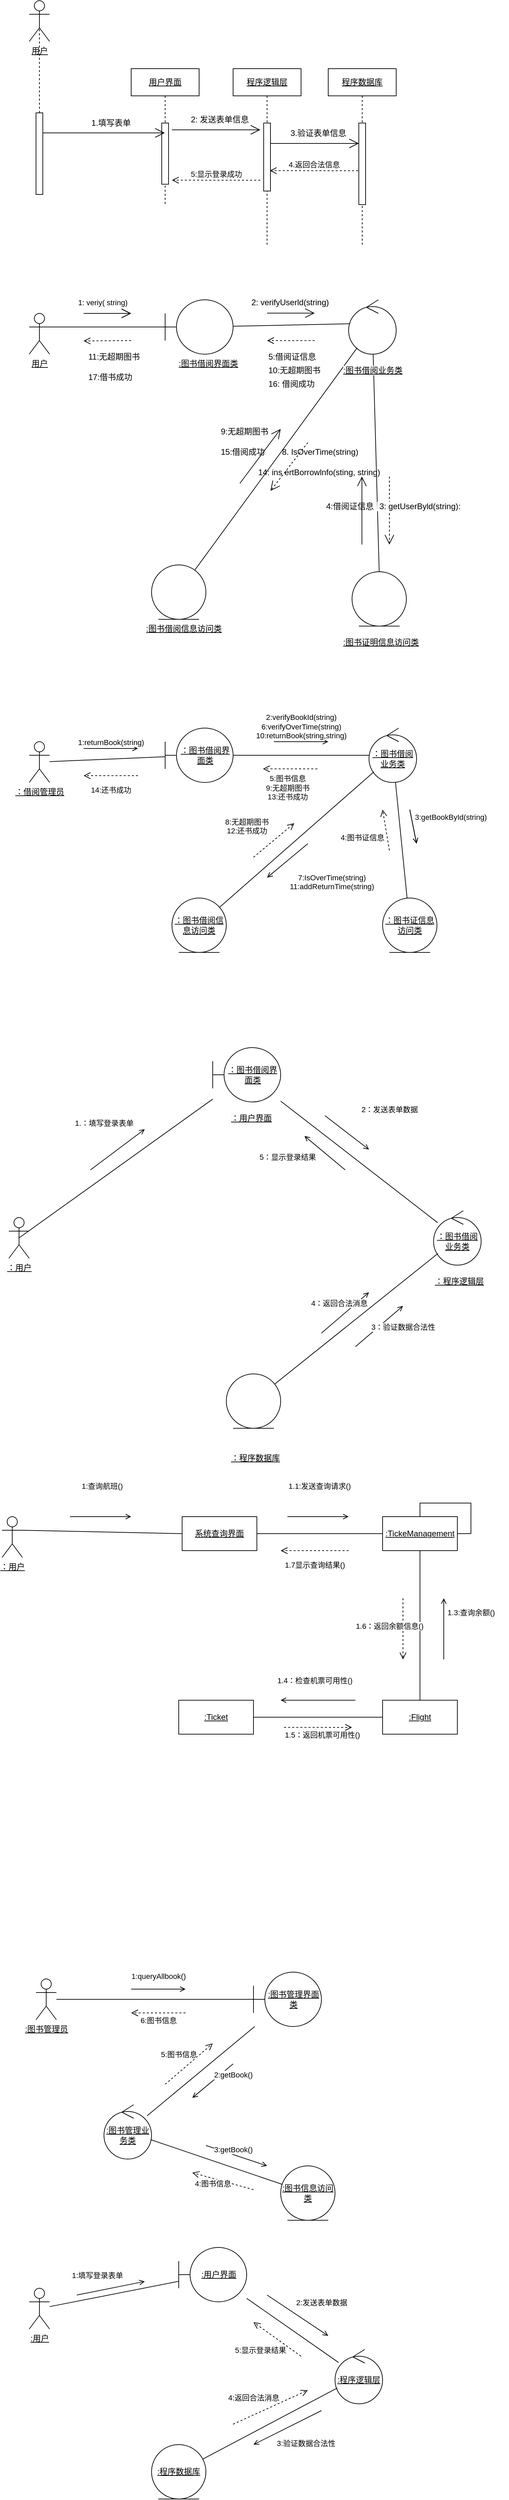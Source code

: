 <mxfile version="21.2.9" type="github">
  <diagram name="第 1 页" id="Q6D3COaA3sx65LGmH1Cn">
    <mxGraphModel dx="1687" dy="918" grid="1" gridSize="10" guides="1" tooltips="1" connect="1" arrows="1" fold="1" page="1" pageScale="1" pageWidth="827" pageHeight="1169" math="0" shadow="0">
      <root>
        <mxCell id="0" />
        <mxCell id="1" parent="0" />
        <mxCell id="qRy19qNJVnOFsWcZGTG7-17" value="&lt;u&gt;用户界面&lt;/u&gt;" style="shape=umlLifeline;perimeter=lifelinePerimeter;whiteSpace=wrap;html=1;container=0;dropTarget=0;collapsible=0;recursiveResize=0;outlineConnect=0;portConstraint=eastwest;newEdgeStyle={&quot;edgeStyle&quot;:&quot;elbowEdgeStyle&quot;,&quot;elbow&quot;:&quot;vertical&quot;,&quot;curved&quot;:0,&quot;rounded&quot;:0};" vertex="1" parent="1">
          <mxGeometry x="260" y="510" width="100" height="200" as="geometry" />
        </mxCell>
        <mxCell id="qRy19qNJVnOFsWcZGTG7-18" value="" style="html=1;points=[];perimeter=orthogonalPerimeter;outlineConnect=0;targetShapes=umlLifeline;portConstraint=eastwest;newEdgeStyle={&quot;edgeStyle&quot;:&quot;elbowEdgeStyle&quot;,&quot;elbow&quot;:&quot;vertical&quot;,&quot;curved&quot;:0,&quot;rounded&quot;:0};" vertex="1" parent="qRy19qNJVnOFsWcZGTG7-17">
          <mxGeometry x="45" y="80" width="10" height="90" as="geometry" />
        </mxCell>
        <mxCell id="qRy19qNJVnOFsWcZGTG7-20" value="&lt;u&gt;程序逻辑层&lt;/u&gt;" style="shape=umlLifeline;perimeter=lifelinePerimeter;whiteSpace=wrap;html=1;container=0;dropTarget=0;collapsible=0;recursiveResize=0;outlineConnect=0;portConstraint=eastwest;newEdgeStyle={&quot;edgeStyle&quot;:&quot;elbowEdgeStyle&quot;,&quot;elbow&quot;:&quot;vertical&quot;,&quot;curved&quot;:0,&quot;rounded&quot;:0};" vertex="1" parent="1">
          <mxGeometry x="410" y="510" width="100" height="260" as="geometry" />
        </mxCell>
        <mxCell id="qRy19qNJVnOFsWcZGTG7-21" value="" style="html=1;points=[];perimeter=orthogonalPerimeter;outlineConnect=0;targetShapes=umlLifeline;portConstraint=eastwest;newEdgeStyle={&quot;edgeStyle&quot;:&quot;elbowEdgeStyle&quot;,&quot;elbow&quot;:&quot;vertical&quot;,&quot;curved&quot;:0,&quot;rounded&quot;:0};" vertex="1" parent="qRy19qNJVnOFsWcZGTG7-20">
          <mxGeometry x="45" y="80" width="10" height="100" as="geometry" />
        </mxCell>
        <mxCell id="qRy19qNJVnOFsWcZGTG7-22" value="&lt;u&gt;程序数据库&lt;/u&gt;" style="shape=umlLifeline;perimeter=lifelinePerimeter;whiteSpace=wrap;html=1;container=0;dropTarget=0;collapsible=0;recursiveResize=0;outlineConnect=0;portConstraint=eastwest;newEdgeStyle={&quot;edgeStyle&quot;:&quot;elbowEdgeStyle&quot;,&quot;elbow&quot;:&quot;vertical&quot;,&quot;curved&quot;:0,&quot;rounded&quot;:0};" vertex="1" parent="1">
          <mxGeometry x="550" y="510" width="100" height="260" as="geometry" />
        </mxCell>
        <mxCell id="qRy19qNJVnOFsWcZGTG7-23" value="" style="html=1;points=[];perimeter=orthogonalPerimeter;outlineConnect=0;targetShapes=umlLifeline;portConstraint=eastwest;newEdgeStyle={&quot;edgeStyle&quot;:&quot;elbowEdgeStyle&quot;,&quot;elbow&quot;:&quot;vertical&quot;,&quot;curved&quot;:0,&quot;rounded&quot;:0};" vertex="1" parent="qRy19qNJVnOFsWcZGTG7-22">
          <mxGeometry x="45" y="80" width="10" height="120" as="geometry" />
        </mxCell>
        <mxCell id="qRy19qNJVnOFsWcZGTG7-24" value="" style="endArrow=open;endFill=1;endSize=12;html=1;rounded=0;" edge="1" parent="1">
          <mxGeometry width="160" relative="1" as="geometry">
            <mxPoint x="320" y="600" as="sourcePoint" />
            <mxPoint x="450" y="600" as="targetPoint" />
          </mxGeometry>
        </mxCell>
        <mxCell id="qRy19qNJVnOFsWcZGTG7-25" value="5:显示登录成功" style="html=1;verticalAlign=bottom;endArrow=open;dashed=1;endSize=8;edgeStyle=elbowEdgeStyle;elbow=vertical;curved=0;rounded=0;" edge="1" parent="1">
          <mxGeometry x="0.006" relative="1" as="geometry">
            <mxPoint x="450" y="674.17" as="sourcePoint" />
            <mxPoint x="320" y="674.26" as="targetPoint" />
            <mxPoint as="offset" />
          </mxGeometry>
        </mxCell>
        <mxCell id="qRy19qNJVnOFsWcZGTG7-26" value="4.返回合法信息" style="html=1;verticalAlign=bottom;endArrow=open;dashed=1;endSize=8;edgeStyle=elbowEdgeStyle;elbow=vertical;curved=0;rounded=0;" edge="1" parent="1">
          <mxGeometry relative="1" as="geometry">
            <mxPoint x="594" y="660.17" as="sourcePoint" />
            <mxPoint x="464" y="660.17" as="targetPoint" />
          </mxGeometry>
        </mxCell>
        <mxCell id="qRy19qNJVnOFsWcZGTG7-27" value="&lt;u style=&quot;border-color: var(--border-color);&quot;&gt;用户&lt;/u&gt;" style="shape=umlActor;verticalLabelPosition=bottom;verticalAlign=top;html=1;outlineConnect=0;" vertex="1" parent="1">
          <mxGeometry x="110" y="410" width="30" height="60" as="geometry" />
        </mxCell>
        <mxCell id="qRy19qNJVnOFsWcZGTG7-28" value="2: 发送表单信息" style="text;html=1;align=center;verticalAlign=middle;resizable=0;points=[];autosize=1;strokeColor=none;fillColor=none;" vertex="1" parent="1">
          <mxGeometry x="335" y="570" width="110" height="30" as="geometry" />
        </mxCell>
        <mxCell id="qRy19qNJVnOFsWcZGTG7-29" value="" style="endArrow=open;endFill=1;endSize=12;html=1;rounded=0;" edge="1" parent="1">
          <mxGeometry width="160" relative="1" as="geometry">
            <mxPoint x="465" y="620" as="sourcePoint" />
            <mxPoint x="595" y="620" as="targetPoint" />
          </mxGeometry>
        </mxCell>
        <mxCell id="qRy19qNJVnOFsWcZGTG7-30" value="3.验证表单信息" style="text;html=1;align=center;verticalAlign=middle;resizable=0;points=[];autosize=1;strokeColor=none;fillColor=none;" vertex="1" parent="1">
          <mxGeometry x="480" y="590" width="110" height="30" as="geometry" />
        </mxCell>
        <mxCell id="qRy19qNJVnOFsWcZGTG7-31" value="" style="html=1;points=[];perimeter=orthogonalPerimeter;outlineConnect=0;targetShapes=umlLifeline;portConstraint=eastwest;newEdgeStyle={&quot;edgeStyle&quot;:&quot;elbowEdgeStyle&quot;,&quot;elbow&quot;:&quot;vertical&quot;,&quot;curved&quot;:0,&quot;rounded&quot;:0};" vertex="1" parent="1">
          <mxGeometry x="120" y="575" width="10" height="120" as="geometry" />
        </mxCell>
        <mxCell id="qRy19qNJVnOFsWcZGTG7-32" value="" style="endArrow=none;dashed=1;html=1;rounded=0;entryX=0.5;entryY=0.5;entryDx=0;entryDy=0;entryPerimeter=0;" edge="1" parent="1" source="qRy19qNJVnOFsWcZGTG7-31" target="qRy19qNJVnOFsWcZGTG7-27">
          <mxGeometry width="50" height="50" relative="1" as="geometry">
            <mxPoint x="90" y="570" as="sourcePoint" />
            <mxPoint x="140" y="520" as="targetPoint" />
          </mxGeometry>
        </mxCell>
        <mxCell id="qRy19qNJVnOFsWcZGTG7-33" value="" style="endArrow=open;endFill=1;endSize=12;html=1;rounded=0;" edge="1" parent="1" target="qRy19qNJVnOFsWcZGTG7-17">
          <mxGeometry width="160" relative="1" as="geometry">
            <mxPoint x="130" y="604.5" as="sourcePoint" />
            <mxPoint x="260" y="604.5" as="targetPoint" />
          </mxGeometry>
        </mxCell>
        <mxCell id="qRy19qNJVnOFsWcZGTG7-34" value="1.填写表单" style="text;html=1;align=center;verticalAlign=middle;resizable=0;points=[];autosize=1;strokeColor=none;fillColor=none;" vertex="1" parent="1">
          <mxGeometry x="190" y="575" width="80" height="30" as="geometry" />
        </mxCell>
        <mxCell id="qRy19qNJVnOFsWcZGTG7-52" value="" style="shape=umlBoundary;whiteSpace=wrap;html=1;" vertex="1" parent="1">
          <mxGeometry x="310" y="850" width="100" height="80" as="geometry" />
        </mxCell>
        <mxCell id="qRy19qNJVnOFsWcZGTG7-56" value="&lt;u style=&quot;border-color: var(--border-color);&quot;&gt;用户&lt;/u&gt;" style="shape=umlActor;verticalLabelPosition=bottom;verticalAlign=top;html=1;outlineConnect=0;" vertex="1" parent="1">
          <mxGeometry x="110" y="870" width="30" height="60" as="geometry" />
        </mxCell>
        <mxCell id="qRy19qNJVnOFsWcZGTG7-57" value="" style="ellipse;shape=umlControl;whiteSpace=wrap;html=1;" vertex="1" parent="1">
          <mxGeometry x="580" y="850" width="70" height="80" as="geometry" />
        </mxCell>
        <mxCell id="qRy19qNJVnOFsWcZGTG7-58" value="" style="ellipse;shape=umlEntity;whiteSpace=wrap;html=1;" vertex="1" parent="1">
          <mxGeometry x="585" y="1250" width="80" height="80" as="geometry" />
        </mxCell>
        <mxCell id="qRy19qNJVnOFsWcZGTG7-59" value="" style="ellipse;shape=umlEntity;whiteSpace=wrap;html=1;" vertex="1" parent="1">
          <mxGeometry x="290" y="1240" width="80" height="80" as="geometry" />
        </mxCell>
        <mxCell id="qRy19qNJVnOFsWcZGTG7-60" value="" style="endArrow=none;html=1;rounded=0;fontFamily=Helvetica;fontSize=12;fontColor=default;" edge="1" parent="1" source="qRy19qNJVnOFsWcZGTG7-59" target="qRy19qNJVnOFsWcZGTG7-57">
          <mxGeometry width="50" height="50" relative="1" as="geometry">
            <mxPoint x="250" y="1260" as="sourcePoint" />
            <mxPoint x="300" y="1210" as="targetPoint" />
          </mxGeometry>
        </mxCell>
        <mxCell id="qRy19qNJVnOFsWcZGTG7-61" value="" style="endArrow=none;html=1;rounded=0;fontFamily=Helvetica;fontSize=12;fontColor=default;exitX=0.5;exitY=0;exitDx=0;exitDy=0;" edge="1" parent="1" source="qRy19qNJVnOFsWcZGTG7-58" target="qRy19qNJVnOFsWcZGTG7-57">
          <mxGeometry width="50" height="50" relative="1" as="geometry">
            <mxPoint x="224" y="1458" as="sourcePoint" />
            <mxPoint x="603" y="941" as="targetPoint" />
          </mxGeometry>
        </mxCell>
        <mxCell id="qRy19qNJVnOFsWcZGTG7-62" value="" style="endArrow=none;html=1;rounded=0;fontFamily=Helvetica;fontSize=12;fontColor=default;entryX=0.029;entryY=0.441;entryDx=0;entryDy=0;entryPerimeter=0;" edge="1" parent="1" source="qRy19qNJVnOFsWcZGTG7-52" target="qRy19qNJVnOFsWcZGTG7-57">
          <mxGeometry width="50" height="50" relative="1" as="geometry">
            <mxPoint x="640" y="1450" as="sourcePoint" />
            <mxPoint x="626" y="950" as="targetPoint" />
          </mxGeometry>
        </mxCell>
        <mxCell id="qRy19qNJVnOFsWcZGTG7-63" value="" style="endArrow=none;html=1;rounded=0;fontFamily=Helvetica;fontSize=12;fontColor=default;entryX=1;entryY=0.333;entryDx=0;entryDy=0;entryPerimeter=0;" edge="1" parent="1" source="qRy19qNJVnOFsWcZGTG7-52" target="qRy19qNJVnOFsWcZGTG7-56">
          <mxGeometry width="50" height="50" relative="1" as="geometry">
            <mxPoint x="280" y="900" as="sourcePoint" />
            <mxPoint x="592" y="905" as="targetPoint" />
          </mxGeometry>
        </mxCell>
        <mxCell id="qRy19qNJVnOFsWcZGTG7-65" value="" style="endArrow=open;endFill=1;endSize=12;html=1;rounded=0;" edge="1" parent="1">
          <mxGeometry width="160" relative="1" as="geometry">
            <mxPoint x="190" y="870" as="sourcePoint" />
            <mxPoint x="260" y="870" as="targetPoint" />
          </mxGeometry>
        </mxCell>
        <mxCell id="qRy19qNJVnOFsWcZGTG7-66" value="" style="html=1;verticalAlign=bottom;endArrow=open;dashed=1;endSize=8;edgeStyle=elbowEdgeStyle;elbow=vertical;curved=0;rounded=0;" edge="1" parent="1">
          <mxGeometry x="0.307" y="-9" relative="1" as="geometry">
            <mxPoint x="260" y="910" as="sourcePoint" />
            <mxPoint x="190" y="910.83" as="targetPoint" />
            <mxPoint as="offset" />
          </mxGeometry>
        </mxCell>
        <mxCell id="qRy19qNJVnOFsWcZGTG7-67" value="" style="endArrow=open;endFill=1;endSize=12;html=1;rounded=0;" edge="1" parent="1">
          <mxGeometry width="160" relative="1" as="geometry">
            <mxPoint x="190" y="870" as="sourcePoint" />
            <mxPoint x="260" y="870" as="targetPoint" />
          </mxGeometry>
        </mxCell>
        <mxCell id="qRy19qNJVnOFsWcZGTG7-68" value="" style="html=1;verticalAlign=bottom;endArrow=open;dashed=1;endSize=8;edgeStyle=elbowEdgeStyle;elbow=vertical;curved=0;rounded=0;" edge="1" parent="1">
          <mxGeometry x="0.307" y="-9" relative="1" as="geometry">
            <mxPoint x="530" y="910" as="sourcePoint" />
            <mxPoint x="460" y="910.41" as="targetPoint" />
            <mxPoint as="offset" />
          </mxGeometry>
        </mxCell>
        <mxCell id="qRy19qNJVnOFsWcZGTG7-69" value="" style="endArrow=open;endFill=1;endSize=12;html=1;rounded=0;" edge="1" parent="1">
          <mxGeometry width="160" relative="1" as="geometry">
            <mxPoint x="460" y="869.58" as="sourcePoint" />
            <mxPoint x="530" y="869.58" as="targetPoint" />
          </mxGeometry>
        </mxCell>
        <mxCell id="qRy19qNJVnOFsWcZGTG7-71" value="" style="endArrow=open;endFill=1;endSize=12;html=1;rounded=0;" edge="1" parent="1">
          <mxGeometry width="160" relative="1" as="geometry">
            <mxPoint x="420" y="1120" as="sourcePoint" />
            <mxPoint x="480" y="1040" as="targetPoint" />
          </mxGeometry>
        </mxCell>
        <mxCell id="qRy19qNJVnOFsWcZGTG7-73" value="" style="endArrow=open;endSize=12;dashed=1;html=1;rounded=0;fontFamily=Helvetica;fontSize=12;fontColor=default;" edge="1" parent="1">
          <mxGeometry width="160" relative="1" as="geometry">
            <mxPoint x="520" y="1060" as="sourcePoint" />
            <mxPoint x="465" y="1131" as="targetPoint" />
          </mxGeometry>
        </mxCell>
        <mxCell id="qRy19qNJVnOFsWcZGTG7-74" value="" style="endArrow=open;endFill=1;endSize=12;html=1;rounded=0;" edge="1" parent="1">
          <mxGeometry width="160" relative="1" as="geometry">
            <mxPoint x="599.58" y="1210" as="sourcePoint" />
            <mxPoint x="599.58" y="1110" as="targetPoint" />
          </mxGeometry>
        </mxCell>
        <mxCell id="qRy19qNJVnOFsWcZGTG7-75" value="" style="endArrow=open;endSize=12;dashed=1;html=1;rounded=0;fontFamily=Helvetica;fontSize=12;fontColor=default;" edge="1" parent="1">
          <mxGeometry width="160" relative="1" as="geometry">
            <mxPoint x="640" y="1110" as="sourcePoint" />
            <mxPoint x="640" y="1210" as="targetPoint" />
          </mxGeometry>
        </mxCell>
        <mxCell id="qRy19qNJVnOFsWcZGTG7-76" value="&lt;u style=&quot;border-color: var(--border-color); text-align: center;&quot;&gt;:图书借阅界面类&lt;/u&gt;" style="text;whiteSpace=wrap;html=1;fontSize=12;fontFamily=Helvetica;fontColor=default;" vertex="1" parent="1">
          <mxGeometry x="328" y="930" width="92" height="40" as="geometry" />
        </mxCell>
        <mxCell id="qRy19qNJVnOFsWcZGTG7-77" value="&lt;u style=&quot;border-color: var(--border-color); color: rgb(0, 0, 0); font-family: Helvetica; font-size: 12px; font-style: normal; font-variant-ligatures: normal; font-variant-caps: normal; font-weight: 400; letter-spacing: normal; orphans: 2; text-align: center; text-indent: 0px; text-transform: none; widows: 2; word-spacing: 0px; -webkit-text-stroke-width: 0px; background-color: rgb(251, 251, 251);&quot;&gt;:图书借阅业务类&lt;/u&gt;" style="text;whiteSpace=wrap;html=1;fontSize=12;fontFamily=Helvetica;fontColor=default;" vertex="1" parent="1">
          <mxGeometry x="570" y="940" width="90" height="40" as="geometry" />
        </mxCell>
        <mxCell id="qRy19qNJVnOFsWcZGTG7-78" value="&lt;u style=&quot;border-color: var(--border-color); color: rgb(0, 0, 0); font-family: Helvetica; font-size: 12px; font-style: normal; font-variant-ligatures: normal; font-variant-caps: normal; font-weight: 400; letter-spacing: normal; orphans: 2; text-align: center; text-indent: 0px; text-transform: none; widows: 2; word-spacing: 0px; -webkit-text-stroke-width: 0px; background-color: rgb(251, 251, 251);&quot;&gt;:图书借阅信息访问类&lt;/u&gt;" style="text;whiteSpace=wrap;html=1;fontSize=12;fontFamily=Helvetica;fontColor=default;" vertex="1" parent="1">
          <mxGeometry x="280" y="1320" width="120" height="40" as="geometry" />
        </mxCell>
        <mxCell id="qRy19qNJVnOFsWcZGTG7-79" value="&lt;u style=&quot;border-color: var(--border-color); color: rgb(0, 0, 0); font-family: Helvetica; font-size: 12px; font-style: normal; font-variant-ligatures: normal; font-variant-caps: normal; font-weight: 400; letter-spacing: normal; orphans: 2; text-align: center; text-indent: 0px; text-transform: none; widows: 2; word-spacing: 0px; -webkit-text-stroke-width: 0px; background-color: rgb(251, 251, 251);&quot;&gt;:图书证明信息访问类&lt;/u&gt;" style="text;whiteSpace=wrap;html=1;fontSize=12;fontFamily=Helvetica;fontColor=default;" vertex="1" parent="1">
          <mxGeometry x="570" y="1340" width="120" height="40" as="geometry" />
        </mxCell>
        <mxCell id="qRy19qNJVnOFsWcZGTG7-80" value="&lt;span style=&quot;color: rgb(0, 0, 0); font-family: Helvetica; font-size: 11px; font-style: normal; font-variant-ligatures: normal; font-variant-caps: normal; font-weight: 400; letter-spacing: normal; orphans: 2; text-align: center; text-indent: 0px; text-transform: none; widows: 2; word-spacing: 0px; -webkit-text-stroke-width: 0px; background-color: rgb(255, 255, 255); text-decoration-thickness: initial; text-decoration-style: initial; text-decoration-color: initial; float: none; display: inline !important;&quot;&gt;1: veriy( string)&lt;/span&gt;" style="text;whiteSpace=wrap;html=1;fontSize=12;fontFamily=Helvetica;fontColor=default;" vertex="1" parent="1">
          <mxGeometry x="180" y="840" width="110" height="40" as="geometry" />
        </mxCell>
        <mxCell id="qRy19qNJVnOFsWcZGTG7-81" value="&lt;span style=&quot;color: rgb(0, 0, 0); font-family: Helvetica; font-size: 12px; font-style: normal; font-variant-ligatures: normal; font-variant-caps: normal; font-weight: 400; letter-spacing: normal; orphans: 2; text-align: center; text-indent: 0px; text-transform: none; widows: 2; word-spacing: 0px; -webkit-text-stroke-width: 0px; background-color: rgb(251, 251, 251); text-decoration-thickness: initial; text-decoration-style: initial; text-decoration-color: initial; float: none; display: inline !important;&quot;&gt;2: verifyUserld(string)&amp;nbsp;&lt;/span&gt;" style="text;whiteSpace=wrap;html=1;fontSize=12;fontFamily=Helvetica;fontColor=default;" vertex="1" parent="1">
          <mxGeometry x="435" y="840" width="150" height="40" as="geometry" />
        </mxCell>
        <mxCell id="qRy19qNJVnOFsWcZGTG7-82" value="&lt;span style=&quot;color: rgb(0, 0, 0); font-family: Helvetica; font-size: 12px; font-style: normal; font-variant-ligatures: normal; font-variant-caps: normal; font-weight: 400; letter-spacing: normal; orphans: 2; text-align: center; text-indent: 0px; text-transform: none; widows: 2; word-spacing: 0px; -webkit-text-stroke-width: 0px; background-color: rgb(251, 251, 251); text-decoration-thickness: initial; text-decoration-style: initial; text-decoration-color: initial; float: none; display: inline !important;&quot;&gt;&amp;nbsp;3: getUserByld(string):&lt;/span&gt;" style="text;whiteSpace=wrap;html=1;fontSize=12;fontFamily=Helvetica;fontColor=default;" vertex="1" parent="1">
          <mxGeometry x="620" y="1140" width="160" height="40" as="geometry" />
        </mxCell>
        <mxCell id="qRy19qNJVnOFsWcZGTG7-83" value="4:借阅证信息" style="text;whiteSpace=wrap;html=1;fontSize=12;fontFamily=Helvetica;fontColor=default;" vertex="1" parent="1">
          <mxGeometry x="545" y="1140" width="160" height="40" as="geometry" />
        </mxCell>
        <mxCell id="qRy19qNJVnOFsWcZGTG7-84" value="5:借阅证信息" style="text;whiteSpace=wrap;html=1;fontSize=12;fontFamily=Helvetica;fontColor=default;" vertex="1" parent="1">
          <mxGeometry x="460" y="920" width="80" height="40" as="geometry" />
        </mxCell>
        <mxCell id="qRy19qNJVnOFsWcZGTG7-85" value="11:无超期图书" style="text;whiteSpace=wrap;html=1;fontSize=12;fontFamily=Helvetica;fontColor=default;" vertex="1" parent="1">
          <mxGeometry x="195" y="920" width="80" height="40" as="geometry" />
        </mxCell>
        <mxCell id="qRy19qNJVnOFsWcZGTG7-86" value="17:借书成功" style="text;whiteSpace=wrap;html=1;fontSize=12;fontFamily=Helvetica;fontColor=default;" vertex="1" parent="1">
          <mxGeometry x="195" y="950" width="80" height="40" as="geometry" />
        </mxCell>
        <mxCell id="qRy19qNJVnOFsWcZGTG7-87" value="10:无超期图书" style="text;whiteSpace=wrap;html=1;fontSize=12;fontFamily=Helvetica;fontColor=default;" vertex="1" parent="1">
          <mxGeometry x="460" y="940" width="80" height="40" as="geometry" />
        </mxCell>
        <mxCell id="qRy19qNJVnOFsWcZGTG7-88" value="16: 借阅成功" style="text;whiteSpace=wrap;html=1;fontSize=12;fontFamily=Helvetica;fontColor=default;" vertex="1" parent="1">
          <mxGeometry x="460" y="960" width="80" height="40" as="geometry" />
        </mxCell>
        <mxCell id="qRy19qNJVnOFsWcZGTG7-89" value="15:借阅成功" style="text;whiteSpace=wrap;html=1;fontSize=12;fontFamily=Helvetica;fontColor=default;" vertex="1" parent="1">
          <mxGeometry x="390" y="1060" width="80" height="40" as="geometry" />
        </mxCell>
        <mxCell id="qRy19qNJVnOFsWcZGTG7-90" value="9:无超期图书" style="text;whiteSpace=wrap;html=1;fontSize=12;fontFamily=Helvetica;fontColor=default;" vertex="1" parent="1">
          <mxGeometry x="390" y="1030" width="80" height="40" as="geometry" />
        </mxCell>
        <mxCell id="qRy19qNJVnOFsWcZGTG7-91" value="8. IsOverTime(string)" style="text;whiteSpace=wrap;html=1;fontSize=12;fontFamily=Helvetica;fontColor=default;" vertex="1" parent="1">
          <mxGeometry x="480" y="1060" width="120" height="40" as="geometry" />
        </mxCell>
        <mxCell id="qRy19qNJVnOFsWcZGTG7-92" value="14: ins ertBorrowlnfo(sting, string)" style="text;whiteSpace=wrap;html=1;fontSize=12;fontFamily=Helvetica;fontColor=default;" vertex="1" parent="1">
          <mxGeometry x="445" y="1090" width="200" height="40" as="geometry" />
        </mxCell>
        <mxCell id="qRy19qNJVnOFsWcZGTG7-94" style="rounded=0;orthogonalLoop=1;jettySize=auto;html=1;endArrow=none;endFill=0;" edge="1" parent="1" source="qRy19qNJVnOFsWcZGTG7-95" target="qRy19qNJVnOFsWcZGTG7-96">
          <mxGeometry relative="1" as="geometry" />
        </mxCell>
        <mxCell id="qRy19qNJVnOFsWcZGTG7-95" value="&lt;u&gt;：借阅管理员&lt;/u&gt;" style="shape=umlActor;verticalLabelPosition=bottom;verticalAlign=top;html=1;" vertex="1" parent="1">
          <mxGeometry x="110" y="1500" width="30" height="60" as="geometry" />
        </mxCell>
        <mxCell id="qRy19qNJVnOFsWcZGTG7-96" value="&lt;u&gt;：图书借阅界面类&lt;/u&gt;" style="shape=umlBoundary;whiteSpace=wrap;html=1;" vertex="1" parent="1">
          <mxGeometry x="310" y="1480" width="100" height="80" as="geometry" />
        </mxCell>
        <mxCell id="qRy19qNJVnOFsWcZGTG7-97" value="&lt;u&gt;：图书借阅业务类&lt;/u&gt;" style="ellipse;shape=umlControl;whiteSpace=wrap;html=1;" vertex="1" parent="1">
          <mxGeometry x="610" y="1480" width="70" height="80" as="geometry" />
        </mxCell>
        <mxCell id="qRy19qNJVnOFsWcZGTG7-98" value="&lt;u&gt;：图书证信息访问类&lt;/u&gt;" style="ellipse;shape=umlEntity;whiteSpace=wrap;html=1;" vertex="1" parent="1">
          <mxGeometry x="630" y="1730" width="80" height="80" as="geometry" />
        </mxCell>
        <mxCell id="qRy19qNJVnOFsWcZGTG7-99" value="&lt;u&gt;：图书借阅信息访问类&lt;/u&gt;" style="ellipse;shape=umlEntity;whiteSpace=wrap;html=1;" vertex="1" parent="1">
          <mxGeometry x="320" y="1730" width="80" height="80" as="geometry" />
        </mxCell>
        <mxCell id="qRy19qNJVnOFsWcZGTG7-100" style="rounded=0;orthogonalLoop=1;jettySize=auto;html=1;endArrow=none;endFill=0;" edge="1" parent="1" source="qRy19qNJVnOFsWcZGTG7-96" target="qRy19qNJVnOFsWcZGTG7-97">
          <mxGeometry relative="1" as="geometry">
            <mxPoint x="150" y="1521" as="sourcePoint" />
            <mxPoint x="320" y="1528" as="targetPoint" />
          </mxGeometry>
        </mxCell>
        <mxCell id="qRy19qNJVnOFsWcZGTG7-101" style="rounded=0;orthogonalLoop=1;jettySize=auto;html=1;endArrow=none;endFill=0;" edge="1" parent="1" source="qRy19qNJVnOFsWcZGTG7-99" target="qRy19qNJVnOFsWcZGTG7-97">
          <mxGeometry relative="1" as="geometry">
            <mxPoint x="160" y="1531" as="sourcePoint" />
            <mxPoint x="330" y="1538" as="targetPoint" />
          </mxGeometry>
        </mxCell>
        <mxCell id="qRy19qNJVnOFsWcZGTG7-102" style="rounded=0;orthogonalLoop=1;jettySize=auto;html=1;endArrow=none;endFill=0;" edge="1" parent="1" source="qRy19qNJVnOFsWcZGTG7-98" target="qRy19qNJVnOFsWcZGTG7-97">
          <mxGeometry relative="1" as="geometry">
            <mxPoint x="170" y="1541" as="sourcePoint" />
            <mxPoint x="340" y="1548" as="targetPoint" />
          </mxGeometry>
        </mxCell>
        <mxCell id="qRy19qNJVnOFsWcZGTG7-103" value="1:returnBook(string)" style="html=1;verticalAlign=bottom;endArrow=open;edgeStyle=elbowEdgeStyle;elbow=vertical;curved=0;rounded=0;endFill=0;" edge="1" parent="1">
          <mxGeometry width="80" relative="1" as="geometry">
            <mxPoint x="190" y="1510" as="sourcePoint" />
            <mxPoint x="270" y="1510" as="targetPoint" />
          </mxGeometry>
        </mxCell>
        <mxCell id="qRy19qNJVnOFsWcZGTG7-104" value="14:还书成功" style="html=1;verticalAlign=bottom;endArrow=open;dashed=1;endSize=8;edgeStyle=elbowEdgeStyle;elbow=vertical;curved=0;rounded=0;" edge="1" parent="1">
          <mxGeometry y="30" relative="1" as="geometry">
            <mxPoint x="270" y="1550" as="sourcePoint" />
            <mxPoint x="190" y="1550" as="targetPoint" />
            <mxPoint as="offset" />
          </mxGeometry>
        </mxCell>
        <mxCell id="qRy19qNJVnOFsWcZGTG7-105" value="2:verifyBookId(string)&lt;br&gt;6:verifyOverTime(string)&lt;br&gt;10:returnBook(string,string)" style="html=1;verticalAlign=bottom;endArrow=open;edgeStyle=elbowEdgeStyle;elbow=vertical;curved=0;rounded=0;endFill=0;" edge="1" parent="1">
          <mxGeometry width="80" relative="1" as="geometry">
            <mxPoint x="470" y="1500" as="sourcePoint" />
            <mxPoint x="550" y="1500" as="targetPoint" />
          </mxGeometry>
        </mxCell>
        <mxCell id="qRy19qNJVnOFsWcZGTG7-106" value="5:图书信息&lt;br&gt;9:无超期图书&lt;br&gt;13:还书成功" style="html=1;verticalAlign=bottom;endArrow=open;dashed=1;endSize=8;edgeStyle=elbowEdgeStyle;elbow=vertical;curved=0;rounded=0;" edge="1" parent="1">
          <mxGeometry x="0.099" y="50" relative="1" as="geometry">
            <mxPoint x="534" y="1540" as="sourcePoint" />
            <mxPoint x="454" y="1540" as="targetPoint" />
            <mxPoint as="offset" />
          </mxGeometry>
        </mxCell>
        <mxCell id="qRy19qNJVnOFsWcZGTG7-107" value="3:getBookById(string)" style="html=1;verticalAlign=bottom;endArrow=open;elbow=vertical;rounded=0;endFill=0;" edge="1" parent="1">
          <mxGeometry x="0.231" y="55" width="80" relative="1" as="geometry">
            <mxPoint x="670" y="1600" as="sourcePoint" />
            <mxPoint x="680" y="1650" as="targetPoint" />
            <mxPoint as="offset" />
          </mxGeometry>
        </mxCell>
        <mxCell id="qRy19qNJVnOFsWcZGTG7-108" value="4:图书证信息" style="html=1;verticalAlign=bottom;endArrow=open;dashed=1;endSize=8;elbow=vertical;rounded=0;" edge="1" parent="1">
          <mxGeometry x="-0.46" y="38" relative="1" as="geometry">
            <mxPoint x="640" y="1660" as="sourcePoint" />
            <mxPoint x="630" y="1600" as="targetPoint" />
            <mxPoint as="offset" />
          </mxGeometry>
        </mxCell>
        <mxCell id="qRy19qNJVnOFsWcZGTG7-109" value="7:IsOverTime(string)&lt;br&gt;11:addReturnTime(string)" style="html=1;verticalAlign=bottom;endArrow=open;elbow=vertical;rounded=0;endFill=0;" edge="1" parent="1">
          <mxGeometry x="-0.5" y="78" width="80" relative="1" as="geometry">
            <mxPoint x="520" y="1650" as="sourcePoint" />
            <mxPoint x="460" y="1700" as="targetPoint" />
            <mxPoint as="offset" />
          </mxGeometry>
        </mxCell>
        <mxCell id="qRy19qNJVnOFsWcZGTG7-110" value="8:无超期图书&lt;br&gt;12:还书成功" style="html=1;verticalAlign=bottom;endArrow=open;dashed=1;endSize=8;elbow=vertical;rounded=0;" edge="1" parent="1">
          <mxGeometry x="-0.705" y="29" relative="1" as="geometry">
            <mxPoint x="440" y="1670" as="sourcePoint" />
            <mxPoint x="500" y="1620" as="targetPoint" />
            <mxPoint as="offset" />
          </mxGeometry>
        </mxCell>
        <mxCell id="qRy19qNJVnOFsWcZGTG7-111" value="&lt;u&gt;：图书借阅界面类&lt;/u&gt;" style="shape=umlBoundary;whiteSpace=wrap;html=1;" vertex="1" parent="1">
          <mxGeometry x="380" y="1950" width="100" height="80" as="geometry" />
        </mxCell>
        <mxCell id="qRy19qNJVnOFsWcZGTG7-112" value="&lt;u&gt;：图书借阅业务类&lt;/u&gt;" style="ellipse;shape=umlControl;whiteSpace=wrap;html=1;" vertex="1" parent="1">
          <mxGeometry x="705" y="2190" width="70" height="80" as="geometry" />
        </mxCell>
        <mxCell id="qRy19qNJVnOFsWcZGTG7-113" value="" style="ellipse;shape=umlEntity;whiteSpace=wrap;html=1;" vertex="1" parent="1">
          <mxGeometry x="400" y="2430" width="80" height="80" as="geometry" />
        </mxCell>
        <mxCell id="qRy19qNJVnOFsWcZGTG7-114" value="&lt;u style=&quot;border-color: var(--border-color);&quot;&gt;：用户&lt;/u&gt;" style="shape=umlActor;verticalLabelPosition=bottom;verticalAlign=top;html=1;" vertex="1" parent="1">
          <mxGeometry x="80" y="2200" width="30" height="60" as="geometry" />
        </mxCell>
        <mxCell id="qRy19qNJVnOFsWcZGTG7-115" value="" style="endArrow=none;html=1;rounded=0;fontFamily=Helvetica;fontSize=12;fontColor=default;exitX=0.5;exitY=0.5;exitDx=0;exitDy=0;exitPerimeter=0;" edge="1" parent="1" source="qRy19qNJVnOFsWcZGTG7-114" target="qRy19qNJVnOFsWcZGTG7-111">
          <mxGeometry width="50" height="50" relative="1" as="geometry">
            <mxPoint x="364" y="1258" as="sourcePoint" />
            <mxPoint x="603" y="931" as="targetPoint" />
          </mxGeometry>
        </mxCell>
        <mxCell id="qRy19qNJVnOFsWcZGTG7-116" value="" style="endArrow=none;html=1;rounded=0;fontFamily=Helvetica;fontSize=12;fontColor=default;" edge="1" parent="1" source="qRy19qNJVnOFsWcZGTG7-111" target="qRy19qNJVnOFsWcZGTG7-112">
          <mxGeometry width="50" height="50" relative="1" as="geometry">
            <mxPoint x="105" y="2240" as="sourcePoint" />
            <mxPoint x="390" y="2036" as="targetPoint" />
          </mxGeometry>
        </mxCell>
        <mxCell id="qRy19qNJVnOFsWcZGTG7-117" value="" style="endArrow=none;html=1;rounded=0;fontFamily=Helvetica;fontSize=12;fontColor=default;" edge="1" parent="1" source="qRy19qNJVnOFsWcZGTG7-113" target="qRy19qNJVnOFsWcZGTG7-112">
          <mxGeometry width="50" height="50" relative="1" as="geometry">
            <mxPoint x="490" y="2039" as="sourcePoint" />
            <mxPoint x="721" y="2218" as="targetPoint" />
          </mxGeometry>
        </mxCell>
        <mxCell id="qRy19qNJVnOFsWcZGTG7-121" value="1.：填写登录表单" style="html=1;verticalAlign=bottom;endArrow=open;elbow=vertical;rounded=0;endFill=0;" edge="1" parent="1">
          <mxGeometry x="0.04" y="36" width="80" relative="1" as="geometry">
            <mxPoint x="200" y="2130" as="sourcePoint" />
            <mxPoint x="280" y="2070" as="targetPoint" />
            <mxPoint as="offset" />
          </mxGeometry>
        </mxCell>
        <mxCell id="qRy19qNJVnOFsWcZGTG7-122" value="3:getBookById(string)" style="html=1;verticalAlign=bottom;endArrow=open;elbow=vertical;rounded=0;endFill=0;" edge="1" parent="1">
          <mxGeometry x="0.231" y="55" width="80" relative="1" as="geometry">
            <mxPoint x="670" y="1600" as="sourcePoint" />
            <mxPoint x="680" y="1650" as="targetPoint" />
            <mxPoint as="offset" />
          </mxGeometry>
        </mxCell>
        <mxCell id="qRy19qNJVnOFsWcZGTG7-125" value="2：发送表单数据" style="html=1;verticalAlign=bottom;endArrow=open;elbow=vertical;rounded=0;endFill=0;" edge="1" parent="1">
          <mxGeometry x="0.836" y="58" width="80" relative="1" as="geometry">
            <mxPoint x="545" y="2050" as="sourcePoint" />
            <mxPoint x="610" y="2100" as="targetPoint" />
            <mxPoint as="offset" />
          </mxGeometry>
        </mxCell>
        <mxCell id="qRy19qNJVnOFsWcZGTG7-126" value="5：显示登录结果" style="html=1;verticalAlign=bottom;endArrow=open;elbow=vertical;rounded=0;endFill=0;" edge="1" parent="1">
          <mxGeometry x="0.836" y="47" width="80" relative="1" as="geometry">
            <mxPoint x="575" y="2130" as="sourcePoint" />
            <mxPoint x="515" y="2080" as="targetPoint" />
            <mxPoint as="offset" />
          </mxGeometry>
        </mxCell>
        <mxCell id="qRy19qNJVnOFsWcZGTG7-127" value="4：返回合法消息" style="html=1;verticalAlign=bottom;endArrow=open;elbow=vertical;rounded=0;endFill=0;" edge="1" parent="1">
          <mxGeometry x="-0.08" y="10" width="80" relative="1" as="geometry">
            <mxPoint x="540" y="2370" as="sourcePoint" />
            <mxPoint x="610" y="2310" as="targetPoint" />
            <mxPoint as="offset" />
          </mxGeometry>
        </mxCell>
        <mxCell id="qRy19qNJVnOFsWcZGTG7-128" value="3：验证数据合法性" style="html=1;verticalAlign=bottom;endArrow=open;elbow=vertical;rounded=0;endFill=0;" edge="1" parent="1">
          <mxGeometry x="0.435" y="-30" width="80" relative="1" as="geometry">
            <mxPoint x="590" y="2390" as="sourcePoint" />
            <mxPoint x="660" y="2330" as="targetPoint" />
            <mxPoint as="offset" />
          </mxGeometry>
        </mxCell>
        <mxCell id="qRy19qNJVnOFsWcZGTG7-129" value="&lt;u style=&quot;border-color: var(--border-color); color: rgb(0, 0, 0); font-family: Helvetica; font-size: 12px; font-style: normal; font-variant-ligatures: normal; font-variant-caps: normal; font-weight: 400; letter-spacing: normal; orphans: 2; text-align: center; text-indent: 0px; text-transform: none; widows: 2; word-spacing: 0px; -webkit-text-stroke-width: 0px; background-color: rgb(251, 251, 251);&quot;&gt;：用户界面&lt;/u&gt;" style="text;whiteSpace=wrap;html=1;fontSize=12;fontFamily=Helvetica;fontColor=default;" vertex="1" parent="1">
          <mxGeometry x="405" y="2040" width="110" height="40" as="geometry" />
        </mxCell>
        <mxCell id="qRy19qNJVnOFsWcZGTG7-130" value="&lt;u style=&quot;border-color: var(--border-color); color: rgb(0, 0, 0); font-family: Helvetica; font-size: 12px; font-style: normal; font-variant-ligatures: normal; font-variant-caps: normal; font-weight: 400; letter-spacing: normal; orphans: 2; text-align: center; text-indent: 0px; text-transform: none; widows: 2; word-spacing: 0px; -webkit-text-stroke-width: 0px; background-color: rgb(251, 251, 251);&quot;&gt;：程序逻辑层&lt;/u&gt;" style="text;whiteSpace=wrap;html=1;fontSize=12;fontFamily=Helvetica;fontColor=default;" vertex="1" parent="1">
          <mxGeometry x="705" y="2280" width="110" height="40" as="geometry" />
        </mxCell>
        <mxCell id="qRy19qNJVnOFsWcZGTG7-131" value="&lt;u style=&quot;border-color: var(--border-color); color: rgb(0, 0, 0); font-family: Helvetica; font-size: 12px; font-style: normal; font-variant-ligatures: normal; font-variant-caps: normal; font-weight: 400; letter-spacing: normal; orphans: 2; text-align: center; text-indent: 0px; text-transform: none; widows: 2; word-spacing: 0px; -webkit-text-stroke-width: 0px; background-color: rgb(251, 251, 251);&quot;&gt;：程序数据库&lt;/u&gt;" style="text;whiteSpace=wrap;html=1;fontSize=12;fontFamily=Helvetica;fontColor=default;" vertex="1" parent="1">
          <mxGeometry x="405" y="2540" width="110" height="40" as="geometry" />
        </mxCell>
        <mxCell id="qRy19qNJVnOFsWcZGTG7-132" value="&lt;u style=&quot;border-color: var(--border-color);&quot;&gt;：用户&lt;/u&gt;" style="shape=umlActor;verticalLabelPosition=bottom;verticalAlign=top;html=1;" vertex="1" parent="1">
          <mxGeometry x="70" y="2640" width="30" height="60" as="geometry" />
        </mxCell>
        <mxCell id="qRy19qNJVnOFsWcZGTG7-150" style="rounded=0;orthogonalLoop=1;jettySize=auto;html=1;endArrow=none;endFill=0;" edge="1" parent="1" source="qRy19qNJVnOFsWcZGTG7-151" target="qRy19qNJVnOFsWcZGTG7-152">
          <mxGeometry relative="1" as="geometry" />
        </mxCell>
        <mxCell id="qRy19qNJVnOFsWcZGTG7-151" value="&lt;u&gt;:图书管理员&lt;/u&gt;" style="shape=umlActor;verticalLabelPosition=bottom;verticalAlign=top;html=1;" vertex="1" parent="1">
          <mxGeometry x="120" y="3320" width="30" height="60" as="geometry" />
        </mxCell>
        <mxCell id="qRy19qNJVnOFsWcZGTG7-152" value="&lt;u&gt;:图书管理界面类&lt;/u&gt;" style="shape=umlBoundary;whiteSpace=wrap;html=1;" vertex="1" parent="1">
          <mxGeometry x="440" y="3310" width="100" height="80" as="geometry" />
        </mxCell>
        <mxCell id="qRy19qNJVnOFsWcZGTG7-153" value="&lt;u&gt;:图书管理业务类&lt;/u&gt;" style="ellipse;shape=umlControl;whiteSpace=wrap;html=1;" vertex="1" parent="1">
          <mxGeometry x="220" y="3505" width="70" height="80" as="geometry" />
        </mxCell>
        <mxCell id="qRy19qNJVnOFsWcZGTG7-154" value="&lt;u&gt;:图书信息访问类&lt;/u&gt;" style="ellipse;shape=umlEntity;whiteSpace=wrap;html=1;" vertex="1" parent="1">
          <mxGeometry x="480" y="3595" width="80" height="80" as="geometry" />
        </mxCell>
        <mxCell id="qRy19qNJVnOFsWcZGTG7-155" style="rounded=0;orthogonalLoop=1;jettySize=auto;html=1;endArrow=none;endFill=0;" edge="1" parent="1" source="qRy19qNJVnOFsWcZGTG7-153" target="qRy19qNJVnOFsWcZGTG7-152">
          <mxGeometry relative="1" as="geometry">
            <mxPoint x="160" y="3360" as="sourcePoint" />
            <mxPoint x="434" y="3369" as="targetPoint" />
          </mxGeometry>
        </mxCell>
        <mxCell id="qRy19qNJVnOFsWcZGTG7-156" style="rounded=0;orthogonalLoop=1;jettySize=auto;html=1;endArrow=none;endFill=0;" edge="1" parent="1" source="qRy19qNJVnOFsWcZGTG7-153" target="qRy19qNJVnOFsWcZGTG7-154">
          <mxGeometry relative="1" as="geometry">
            <mxPoint x="170" y="3370" as="sourcePoint" />
            <mxPoint x="444" y="3379" as="targetPoint" />
          </mxGeometry>
        </mxCell>
        <mxCell id="qRy19qNJVnOFsWcZGTG7-157" value="1:queryAllbook()" style="html=1;verticalAlign=bottom;endArrow=open;edgeStyle=elbowEdgeStyle;elbow=vertical;curved=0;rounded=0;endFill=0;" edge="1" parent="1">
          <mxGeometry y="10" width="80" relative="1" as="geometry">
            <mxPoint x="260" y="3335" as="sourcePoint" />
            <mxPoint x="340" y="3335" as="targetPoint" />
            <mxPoint as="offset" />
          </mxGeometry>
        </mxCell>
        <mxCell id="qRy19qNJVnOFsWcZGTG7-158" value="6:图书信息" style="html=1;verticalAlign=bottom;endArrow=open;dashed=1;endSize=8;edgeStyle=elbowEdgeStyle;elbow=vertical;curved=0;rounded=0;" edge="1" parent="1">
          <mxGeometry y="20" relative="1" as="geometry">
            <mxPoint x="340" y="3370" as="sourcePoint" />
            <mxPoint x="260" y="3370" as="targetPoint" />
            <mxPoint as="offset" />
          </mxGeometry>
        </mxCell>
        <mxCell id="qRy19qNJVnOFsWcZGTG7-159" value="2:getBook()" style="html=1;verticalAlign=bottom;endArrow=open;elbow=vertical;rounded=0;endFill=0;" edge="1" parent="1">
          <mxGeometry x="-0.59" y="19" width="80" relative="1" as="geometry">
            <mxPoint x="410" y="3445" as="sourcePoint" />
            <mxPoint x="350" y="3495" as="targetPoint" />
            <mxPoint as="offset" />
          </mxGeometry>
        </mxCell>
        <mxCell id="qRy19qNJVnOFsWcZGTG7-160" value="3:getBook()" style="html=1;verticalAlign=bottom;endArrow=open;elbow=vertical;rounded=0;endFill=0;" edge="1" parent="1">
          <mxGeometry x="-0.1" y="-2" width="80" relative="1" as="geometry">
            <mxPoint x="370" y="3565" as="sourcePoint" />
            <mxPoint x="460" y="3595" as="targetPoint" />
            <mxPoint as="offset" />
          </mxGeometry>
        </mxCell>
        <mxCell id="qRy19qNJVnOFsWcZGTG7-161" value="5:图书信息" style="html=1;verticalAlign=bottom;endArrow=open;dashed=1;endSize=8;elbow=vertical;rounded=0;" edge="1" parent="1">
          <mxGeometry x="-0.176" y="14" relative="1" as="geometry">
            <mxPoint x="310" y="3475" as="sourcePoint" />
            <mxPoint x="380" y="3415" as="targetPoint" />
            <mxPoint as="offset" />
          </mxGeometry>
        </mxCell>
        <mxCell id="qRy19qNJVnOFsWcZGTG7-162" value="4:图书信息" style="html=1;verticalAlign=bottom;endArrow=open;dashed=1;endSize=8;elbow=vertical;rounded=0;" edge="1" parent="1">
          <mxGeometry x="0.238" y="16" relative="1" as="geometry">
            <mxPoint x="440" y="3630" as="sourcePoint" />
            <mxPoint x="350" y="3605" as="targetPoint" />
            <mxPoint as="offset" />
          </mxGeometry>
        </mxCell>
        <mxCell id="qRy19qNJVnOFsWcZGTG7-163" value="&lt;u&gt;:用户&lt;/u&gt;" style="shape=umlActor;verticalLabelPosition=bottom;verticalAlign=top;html=1;" vertex="1" parent="1">
          <mxGeometry x="110" y="3775" width="30" height="60" as="geometry" />
        </mxCell>
        <mxCell id="qRy19qNJVnOFsWcZGTG7-164" value="&lt;u&gt;:用户界面&lt;/u&gt;" style="shape=umlBoundary;whiteSpace=wrap;html=1;" vertex="1" parent="1">
          <mxGeometry x="330" y="3715" width="100" height="80" as="geometry" />
        </mxCell>
        <mxCell id="qRy19qNJVnOFsWcZGTG7-165" value="&lt;u&gt;:程序逻辑层&lt;/u&gt;" style="ellipse;shape=umlControl;whiteSpace=wrap;html=1;" vertex="1" parent="1">
          <mxGeometry x="560" y="3865" width="70" height="80" as="geometry" />
        </mxCell>
        <mxCell id="qRy19qNJVnOFsWcZGTG7-166" value="&lt;u&gt;:程序数据库&lt;/u&gt;" style="ellipse;shape=umlEntity;whiteSpace=wrap;html=1;" vertex="1" parent="1">
          <mxGeometry x="290" y="4005" width="80" height="80" as="geometry" />
        </mxCell>
        <mxCell id="qRy19qNJVnOFsWcZGTG7-167" style="rounded=0;orthogonalLoop=1;jettySize=auto;html=1;endArrow=none;endFill=0;" edge="1" parent="1" source="qRy19qNJVnOFsWcZGTG7-163" target="qRy19qNJVnOFsWcZGTG7-164">
          <mxGeometry relative="1" as="geometry">
            <mxPoint x="299" y="3566" as="sourcePoint" />
            <mxPoint x="492" y="3632" as="targetPoint" />
          </mxGeometry>
        </mxCell>
        <mxCell id="qRy19qNJVnOFsWcZGTG7-168" style="rounded=0;orthogonalLoop=1;jettySize=auto;html=1;endArrow=none;endFill=0;" edge="1" parent="1" source="qRy19qNJVnOFsWcZGTG7-165" target="qRy19qNJVnOFsWcZGTG7-164">
          <mxGeometry relative="1" as="geometry">
            <mxPoint x="150" y="3812" as="sourcePoint" />
            <mxPoint x="340" y="3775" as="targetPoint" />
          </mxGeometry>
        </mxCell>
        <mxCell id="qRy19qNJVnOFsWcZGTG7-169" style="rounded=0;orthogonalLoop=1;jettySize=auto;html=1;endArrow=none;endFill=0;" edge="1" parent="1" source="qRy19qNJVnOFsWcZGTG7-166" target="qRy19qNJVnOFsWcZGTG7-165">
          <mxGeometry relative="1" as="geometry">
            <mxPoint x="160" y="3822" as="sourcePoint" />
            <mxPoint x="350" y="3785" as="targetPoint" />
          </mxGeometry>
        </mxCell>
        <mxCell id="qRy19qNJVnOFsWcZGTG7-170" value="1:填写登录表单" style="html=1;verticalAlign=bottom;endArrow=open;elbow=vertical;rounded=0;endFill=0;" edge="1" parent="1">
          <mxGeometry x="-0.346" y="14" width="80" relative="1" as="geometry">
            <mxPoint x="180" y="3785" as="sourcePoint" />
            <mxPoint x="280" y="3765" as="targetPoint" />
            <mxPoint as="offset" />
          </mxGeometry>
        </mxCell>
        <mxCell id="qRy19qNJVnOFsWcZGTG7-171" value="2:发送表单数据" style="html=1;verticalAlign=bottom;endArrow=open;elbow=vertical;rounded=0;endFill=0;" edge="1" parent="1">
          <mxGeometry x="0.436" y="28" width="80" relative="1" as="geometry">
            <mxPoint x="460" y="3785" as="sourcePoint" />
            <mxPoint x="550" y="3845" as="targetPoint" />
            <mxPoint as="offset" />
          </mxGeometry>
        </mxCell>
        <mxCell id="qRy19qNJVnOFsWcZGTG7-172" value="3:验证数据合法性" style="html=1;verticalAlign=bottom;endArrow=open;elbow=vertical;rounded=0;endFill=0;" edge="1" parent="1">
          <mxGeometry x="-0.176" y="41" width="80" relative="1" as="geometry">
            <mxPoint x="540" y="3955" as="sourcePoint" />
            <mxPoint x="440" y="4005" as="targetPoint" />
            <mxPoint as="offset" />
          </mxGeometry>
        </mxCell>
        <mxCell id="qRy19qNJVnOFsWcZGTG7-173" value="4:返回合法消息" style="html=1;verticalAlign=bottom;endArrow=open;dashed=1;endSize=8;elbow=vertical;rounded=0;" edge="1" parent="1">
          <mxGeometry x="-0.343" y="15" relative="1" as="geometry">
            <mxPoint x="410" y="3975" as="sourcePoint" />
            <mxPoint x="520" y="3925" as="targetPoint" />
            <mxPoint as="offset" />
          </mxGeometry>
        </mxCell>
        <mxCell id="qRy19qNJVnOFsWcZGTG7-174" value="5:显示登录结果" style="html=1;verticalAlign=bottom;endArrow=open;dashed=1;endSize=8;elbow=vertical;rounded=0;" edge="1" parent="1">
          <mxGeometry x="0.135" y="35" relative="1" as="geometry">
            <mxPoint x="510" y="3875" as="sourcePoint" />
            <mxPoint x="440" y="3825" as="targetPoint" />
            <mxPoint as="offset" />
          </mxGeometry>
        </mxCell>
        <mxCell id="qRy19qNJVnOFsWcZGTG7-175" value="系统查询界面" style="html=1;whiteSpace=wrap;strokeColor=default;fontFamily=Helvetica;fontSize=12;fontColor=default;fillColor=default;fontStyle=4" vertex="1" parent="1">
          <mxGeometry x="335" y="2640" width="110" height="50" as="geometry" />
        </mxCell>
        <mxCell id="qRy19qNJVnOFsWcZGTG7-176" value=":TickeManagement" style="html=1;whiteSpace=wrap;strokeColor=default;fontFamily=Helvetica;fontSize=12;fontColor=default;fillColor=default;fontStyle=4" vertex="1" parent="1">
          <mxGeometry x="630" y="2640" width="110" height="50" as="geometry" />
        </mxCell>
        <mxCell id="qRy19qNJVnOFsWcZGTG7-177" value=":Ticket" style="html=1;whiteSpace=wrap;strokeColor=default;fontFamily=Helvetica;fontSize=12;fontColor=default;fillColor=default;fontStyle=4" vertex="1" parent="1">
          <mxGeometry x="330" y="2910" width="110" height="50" as="geometry" />
        </mxCell>
        <mxCell id="qRy19qNJVnOFsWcZGTG7-178" value=":Flight" style="html=1;whiteSpace=wrap;strokeColor=default;fontFamily=Helvetica;fontSize=12;fontColor=default;fillColor=default;fontStyle=4" vertex="1" parent="1">
          <mxGeometry x="630" y="2910" width="110" height="50" as="geometry" />
        </mxCell>
        <mxCell id="qRy19qNJVnOFsWcZGTG7-179" value="" style="endArrow=none;html=1;rounded=0;fontFamily=Helvetica;fontSize=12;fontColor=default;entryX=0;entryY=0.5;entryDx=0;entryDy=0;exitX=1;exitY=0.333;exitDx=0;exitDy=0;exitPerimeter=0;" edge="1" parent="1" source="qRy19qNJVnOFsWcZGTG7-132" target="qRy19qNJVnOFsWcZGTG7-175">
          <mxGeometry width="50" height="50" relative="1" as="geometry">
            <mxPoint x="105" y="2240" as="sourcePoint" />
            <mxPoint x="390" y="2036" as="targetPoint" />
          </mxGeometry>
        </mxCell>
        <mxCell id="qRy19qNJVnOFsWcZGTG7-180" value="" style="endArrow=none;html=1;rounded=0;fontFamily=Helvetica;fontSize=12;fontColor=default;entryX=0;entryY=0.5;entryDx=0;entryDy=0;exitX=1;exitY=0.5;exitDx=0;exitDy=0;" edge="1" parent="1" source="qRy19qNJVnOFsWcZGTG7-175" target="qRy19qNJVnOFsWcZGTG7-176">
          <mxGeometry width="50" height="50" relative="1" as="geometry">
            <mxPoint x="110" y="2660" as="sourcePoint" />
            <mxPoint x="345" y="2675" as="targetPoint" />
          </mxGeometry>
        </mxCell>
        <mxCell id="qRy19qNJVnOFsWcZGTG7-181" value="" style="endArrow=none;html=1;rounded=0;fontFamily=Helvetica;fontSize=12;fontColor=default;entryX=0.5;entryY=0;entryDx=0;entryDy=0;exitX=0.5;exitY=1;exitDx=0;exitDy=0;" edge="1" parent="1" source="qRy19qNJVnOFsWcZGTG7-176" target="qRy19qNJVnOFsWcZGTG7-178">
          <mxGeometry width="50" height="50" relative="1" as="geometry">
            <mxPoint x="455" y="2675" as="sourcePoint" />
            <mxPoint x="640" y="2675" as="targetPoint" />
          </mxGeometry>
        </mxCell>
        <mxCell id="qRy19qNJVnOFsWcZGTG7-182" value="" style="endArrow=none;html=1;rounded=0;fontFamily=Helvetica;fontSize=12;fontColor=default;exitX=0;exitY=0.5;exitDx=0;exitDy=0;" edge="1" parent="1" source="qRy19qNJVnOFsWcZGTG7-178" target="qRy19qNJVnOFsWcZGTG7-177">
          <mxGeometry width="50" height="50" relative="1" as="geometry">
            <mxPoint x="695" y="2700" as="sourcePoint" />
            <mxPoint x="685" y="2920" as="targetPoint" />
          </mxGeometry>
        </mxCell>
        <mxCell id="qRy19qNJVnOFsWcZGTG7-184" value="1:查询航班()" style="html=1;verticalAlign=bottom;endArrow=open;elbow=vertical;rounded=0;endFill=0;" edge="1" parent="1">
          <mxGeometry x="0.04" y="36" width="80" relative="1" as="geometry">
            <mxPoint x="170" y="2640" as="sourcePoint" />
            <mxPoint x="260" y="2640" as="targetPoint" />
            <mxPoint as="offset" />
          </mxGeometry>
        </mxCell>
        <mxCell id="qRy19qNJVnOFsWcZGTG7-186" value="1.1:发送查询请求()" style="html=1;verticalAlign=bottom;endArrow=open;elbow=vertical;rounded=0;endFill=0;" edge="1" parent="1">
          <mxGeometry x="0.04" y="36" width="80" relative="1" as="geometry">
            <mxPoint x="490" y="2640" as="sourcePoint" />
            <mxPoint x="580" y="2640" as="targetPoint" />
            <mxPoint as="offset" />
          </mxGeometry>
        </mxCell>
        <mxCell id="qRy19qNJVnOFsWcZGTG7-188" value="1.7显示查询结果()" style="html=1;verticalAlign=bottom;endArrow=open;dashed=1;endSize=8;elbow=vertical;rounded=0;" edge="1" parent="1">
          <mxGeometry y="30" relative="1" as="geometry">
            <mxPoint x="580" y="2690" as="sourcePoint" />
            <mxPoint x="480" y="2690" as="targetPoint" />
            <mxPoint as="offset" />
          </mxGeometry>
        </mxCell>
        <mxCell id="qRy19qNJVnOFsWcZGTG7-189" style="edgeStyle=orthogonalEdgeStyle;rounded=0;orthogonalLoop=1;jettySize=auto;html=1;entryX=1;entryY=0.5;entryDx=0;entryDy=0;fontFamily=Helvetica;fontSize=12;fontColor=default;endArrow=none;endFill=0;" edge="1" parent="1" source="qRy19qNJVnOFsWcZGTG7-176" target="qRy19qNJVnOFsWcZGTG7-176">
          <mxGeometry relative="1" as="geometry" />
        </mxCell>
        <mxCell id="qRy19qNJVnOFsWcZGTG7-200" value="1.3:查询余额()" style="html=1;verticalAlign=bottom;endArrow=open;elbow=vertical;rounded=0;endFill=0;" edge="1" parent="1">
          <mxGeometry x="0.333" y="-40" width="80" relative="1" as="geometry">
            <mxPoint x="720" y="2850" as="sourcePoint" />
            <mxPoint x="720" y="2760" as="targetPoint" />
            <mxPoint as="offset" />
          </mxGeometry>
        </mxCell>
        <mxCell id="qRy19qNJVnOFsWcZGTG7-201" value="1.6：返回余额信息()" style="html=1;verticalAlign=bottom;endArrow=open;dashed=1;endSize=8;elbow=vertical;rounded=0;" edge="1" parent="1">
          <mxGeometry x="0.111" y="-20" relative="1" as="geometry">
            <mxPoint x="660" y="2760" as="sourcePoint" />
            <mxPoint x="660" y="2850" as="targetPoint" />
            <mxPoint as="offset" />
          </mxGeometry>
        </mxCell>
        <mxCell id="qRy19qNJVnOFsWcZGTG7-202" value="1.4：检查机票可用性()" style="html=1;verticalAlign=bottom;endArrow=open;elbow=vertical;rounded=0;endFill=0;" edge="1" parent="1">
          <mxGeometry x="0.091" y="-20" width="80" relative="1" as="geometry">
            <mxPoint x="590" y="2910" as="sourcePoint" />
            <mxPoint x="480" y="2910" as="targetPoint" />
            <mxPoint as="offset" />
          </mxGeometry>
        </mxCell>
        <mxCell id="qRy19qNJVnOFsWcZGTG7-203" value="1.5：返回机票可用性()" style="html=1;verticalAlign=bottom;endArrow=open;dashed=1;endSize=8;elbow=vertical;rounded=0;" edge="1" parent="1">
          <mxGeometry x="0.111" y="-20" relative="1" as="geometry">
            <mxPoint x="485" y="2950" as="sourcePoint" />
            <mxPoint x="585" y="2950" as="targetPoint" />
            <mxPoint as="offset" />
          </mxGeometry>
        </mxCell>
      </root>
    </mxGraphModel>
  </diagram>
</mxfile>
